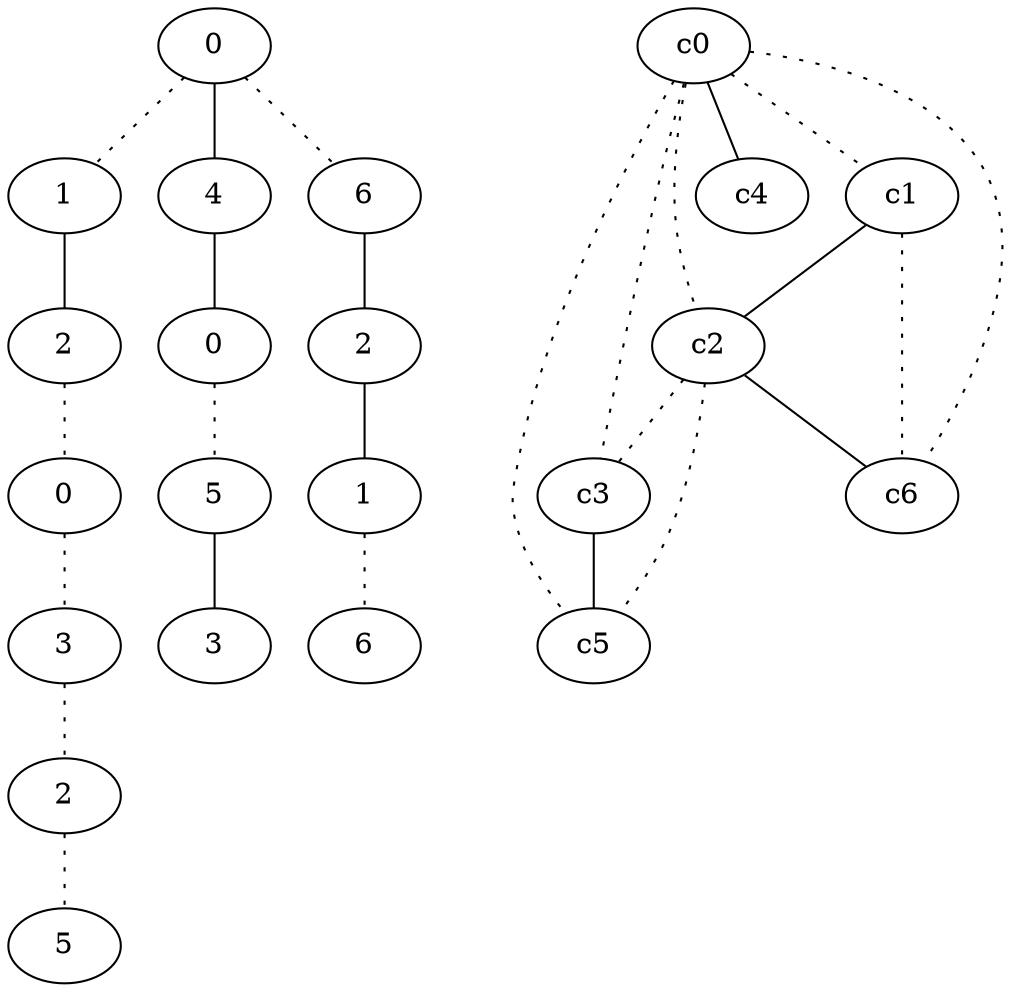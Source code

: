 graph {
a0[label=0];
a1[label=1];
a2[label=2];
a3[label=0];
a4[label=3];
a5[label=2];
a6[label=5];
a7[label=4];
a8[label=0];
a9[label=5];
a10[label=3];
a11[label=6];
a12[label=2];
a13[label=1];
a14[label=6];
a0 -- a1 [style=dotted];
a0 -- a7;
a0 -- a11 [style=dotted];
a1 -- a2;
a2 -- a3 [style=dotted];
a3 -- a4 [style=dotted];
a4 -- a5 [style=dotted];
a5 -- a6 [style=dotted];
a7 -- a8;
a8 -- a9 [style=dotted];
a9 -- a10;
a11 -- a12;
a12 -- a13;
a13 -- a14 [style=dotted];
c0 -- c1 [style=dotted];
c0 -- c2 [style=dotted];
c0 -- c3 [style=dotted];
c0 -- c4;
c0 -- c5 [style=dotted];
c0 -- c6 [style=dotted];
c1 -- c2;
c1 -- c6 [style=dotted];
c2 -- c3 [style=dotted];
c2 -- c5 [style=dotted];
c2 -- c6;
c3 -- c5;
}
